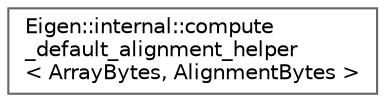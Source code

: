 digraph "Graphical Class Hierarchy"
{
 // LATEX_PDF_SIZE
  bgcolor="transparent";
  edge [fontname=Helvetica,fontsize=10,labelfontname=Helvetica,labelfontsize=10];
  node [fontname=Helvetica,fontsize=10,shape=box,height=0.2,width=0.4];
  rankdir="LR";
  Node0 [id="Node000000",label="Eigen::internal::compute\l_default_alignment_helper\l\< ArrayBytes, AlignmentBytes \>",height=0.2,width=0.4,color="grey40", fillcolor="white", style="filled",URL="$structEigen_1_1internal_1_1compute__default__alignment__helper.html",tooltip=" "];
}
